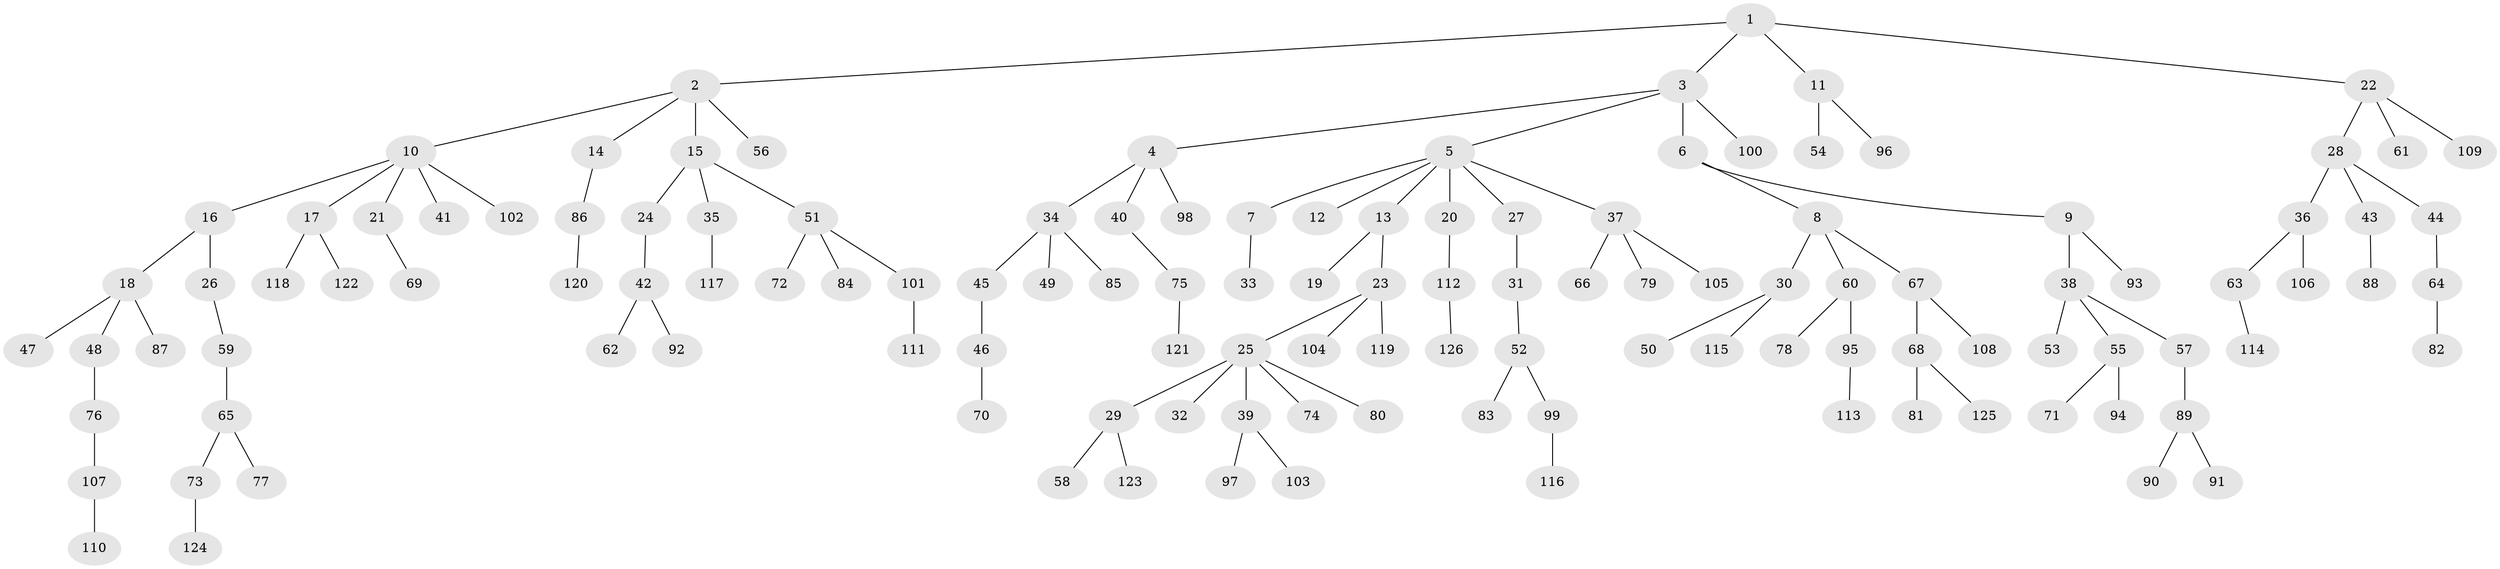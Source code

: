 // Generated by graph-tools (version 1.1) at 2025/50/03/09/25 03:50:21]
// undirected, 126 vertices, 125 edges
graph export_dot {
graph [start="1"]
  node [color=gray90,style=filled];
  1;
  2;
  3;
  4;
  5;
  6;
  7;
  8;
  9;
  10;
  11;
  12;
  13;
  14;
  15;
  16;
  17;
  18;
  19;
  20;
  21;
  22;
  23;
  24;
  25;
  26;
  27;
  28;
  29;
  30;
  31;
  32;
  33;
  34;
  35;
  36;
  37;
  38;
  39;
  40;
  41;
  42;
  43;
  44;
  45;
  46;
  47;
  48;
  49;
  50;
  51;
  52;
  53;
  54;
  55;
  56;
  57;
  58;
  59;
  60;
  61;
  62;
  63;
  64;
  65;
  66;
  67;
  68;
  69;
  70;
  71;
  72;
  73;
  74;
  75;
  76;
  77;
  78;
  79;
  80;
  81;
  82;
  83;
  84;
  85;
  86;
  87;
  88;
  89;
  90;
  91;
  92;
  93;
  94;
  95;
  96;
  97;
  98;
  99;
  100;
  101;
  102;
  103;
  104;
  105;
  106;
  107;
  108;
  109;
  110;
  111;
  112;
  113;
  114;
  115;
  116;
  117;
  118;
  119;
  120;
  121;
  122;
  123;
  124;
  125;
  126;
  1 -- 2;
  1 -- 3;
  1 -- 11;
  1 -- 22;
  2 -- 10;
  2 -- 14;
  2 -- 15;
  2 -- 56;
  3 -- 4;
  3 -- 5;
  3 -- 6;
  3 -- 100;
  4 -- 34;
  4 -- 40;
  4 -- 98;
  5 -- 7;
  5 -- 12;
  5 -- 13;
  5 -- 20;
  5 -- 27;
  5 -- 37;
  6 -- 8;
  6 -- 9;
  7 -- 33;
  8 -- 30;
  8 -- 60;
  8 -- 67;
  9 -- 38;
  9 -- 93;
  10 -- 16;
  10 -- 17;
  10 -- 21;
  10 -- 41;
  10 -- 102;
  11 -- 54;
  11 -- 96;
  13 -- 19;
  13 -- 23;
  14 -- 86;
  15 -- 24;
  15 -- 35;
  15 -- 51;
  16 -- 18;
  16 -- 26;
  17 -- 118;
  17 -- 122;
  18 -- 47;
  18 -- 48;
  18 -- 87;
  20 -- 112;
  21 -- 69;
  22 -- 28;
  22 -- 61;
  22 -- 109;
  23 -- 25;
  23 -- 104;
  23 -- 119;
  24 -- 42;
  25 -- 29;
  25 -- 32;
  25 -- 39;
  25 -- 74;
  25 -- 80;
  26 -- 59;
  27 -- 31;
  28 -- 36;
  28 -- 43;
  28 -- 44;
  29 -- 58;
  29 -- 123;
  30 -- 50;
  30 -- 115;
  31 -- 52;
  34 -- 45;
  34 -- 49;
  34 -- 85;
  35 -- 117;
  36 -- 63;
  36 -- 106;
  37 -- 66;
  37 -- 79;
  37 -- 105;
  38 -- 53;
  38 -- 55;
  38 -- 57;
  39 -- 97;
  39 -- 103;
  40 -- 75;
  42 -- 62;
  42 -- 92;
  43 -- 88;
  44 -- 64;
  45 -- 46;
  46 -- 70;
  48 -- 76;
  51 -- 72;
  51 -- 84;
  51 -- 101;
  52 -- 83;
  52 -- 99;
  55 -- 71;
  55 -- 94;
  57 -- 89;
  59 -- 65;
  60 -- 78;
  60 -- 95;
  63 -- 114;
  64 -- 82;
  65 -- 73;
  65 -- 77;
  67 -- 68;
  67 -- 108;
  68 -- 81;
  68 -- 125;
  73 -- 124;
  75 -- 121;
  76 -- 107;
  86 -- 120;
  89 -- 90;
  89 -- 91;
  95 -- 113;
  99 -- 116;
  101 -- 111;
  107 -- 110;
  112 -- 126;
}

